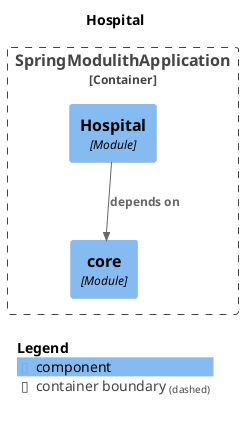 @startuml
set separator none
title Hospital

top to bottom direction

!include <C4/C4>
!include <C4/C4_Context>
!include <C4/C4_Component>

Container_Boundary("SpringModulithApplication.SpringModulithApplication_boundary", "SpringModulithApplication", $tags="") {
  Component(SpringModulithApplication.SpringModulithApplication.core, "core", $techn="Module", $descr="", $tags="", $link="")
  Component(SpringModulithApplication.SpringModulithApplication.Hospital, "Hospital", $techn="Module", $descr="", $tags="", $link="")
}

Rel(SpringModulithApplication.SpringModulithApplication.Hospital, SpringModulithApplication.SpringModulithApplication.core, "depends on", $techn="", $tags="", $link="")

SHOW_LEGEND(true)
@enduml